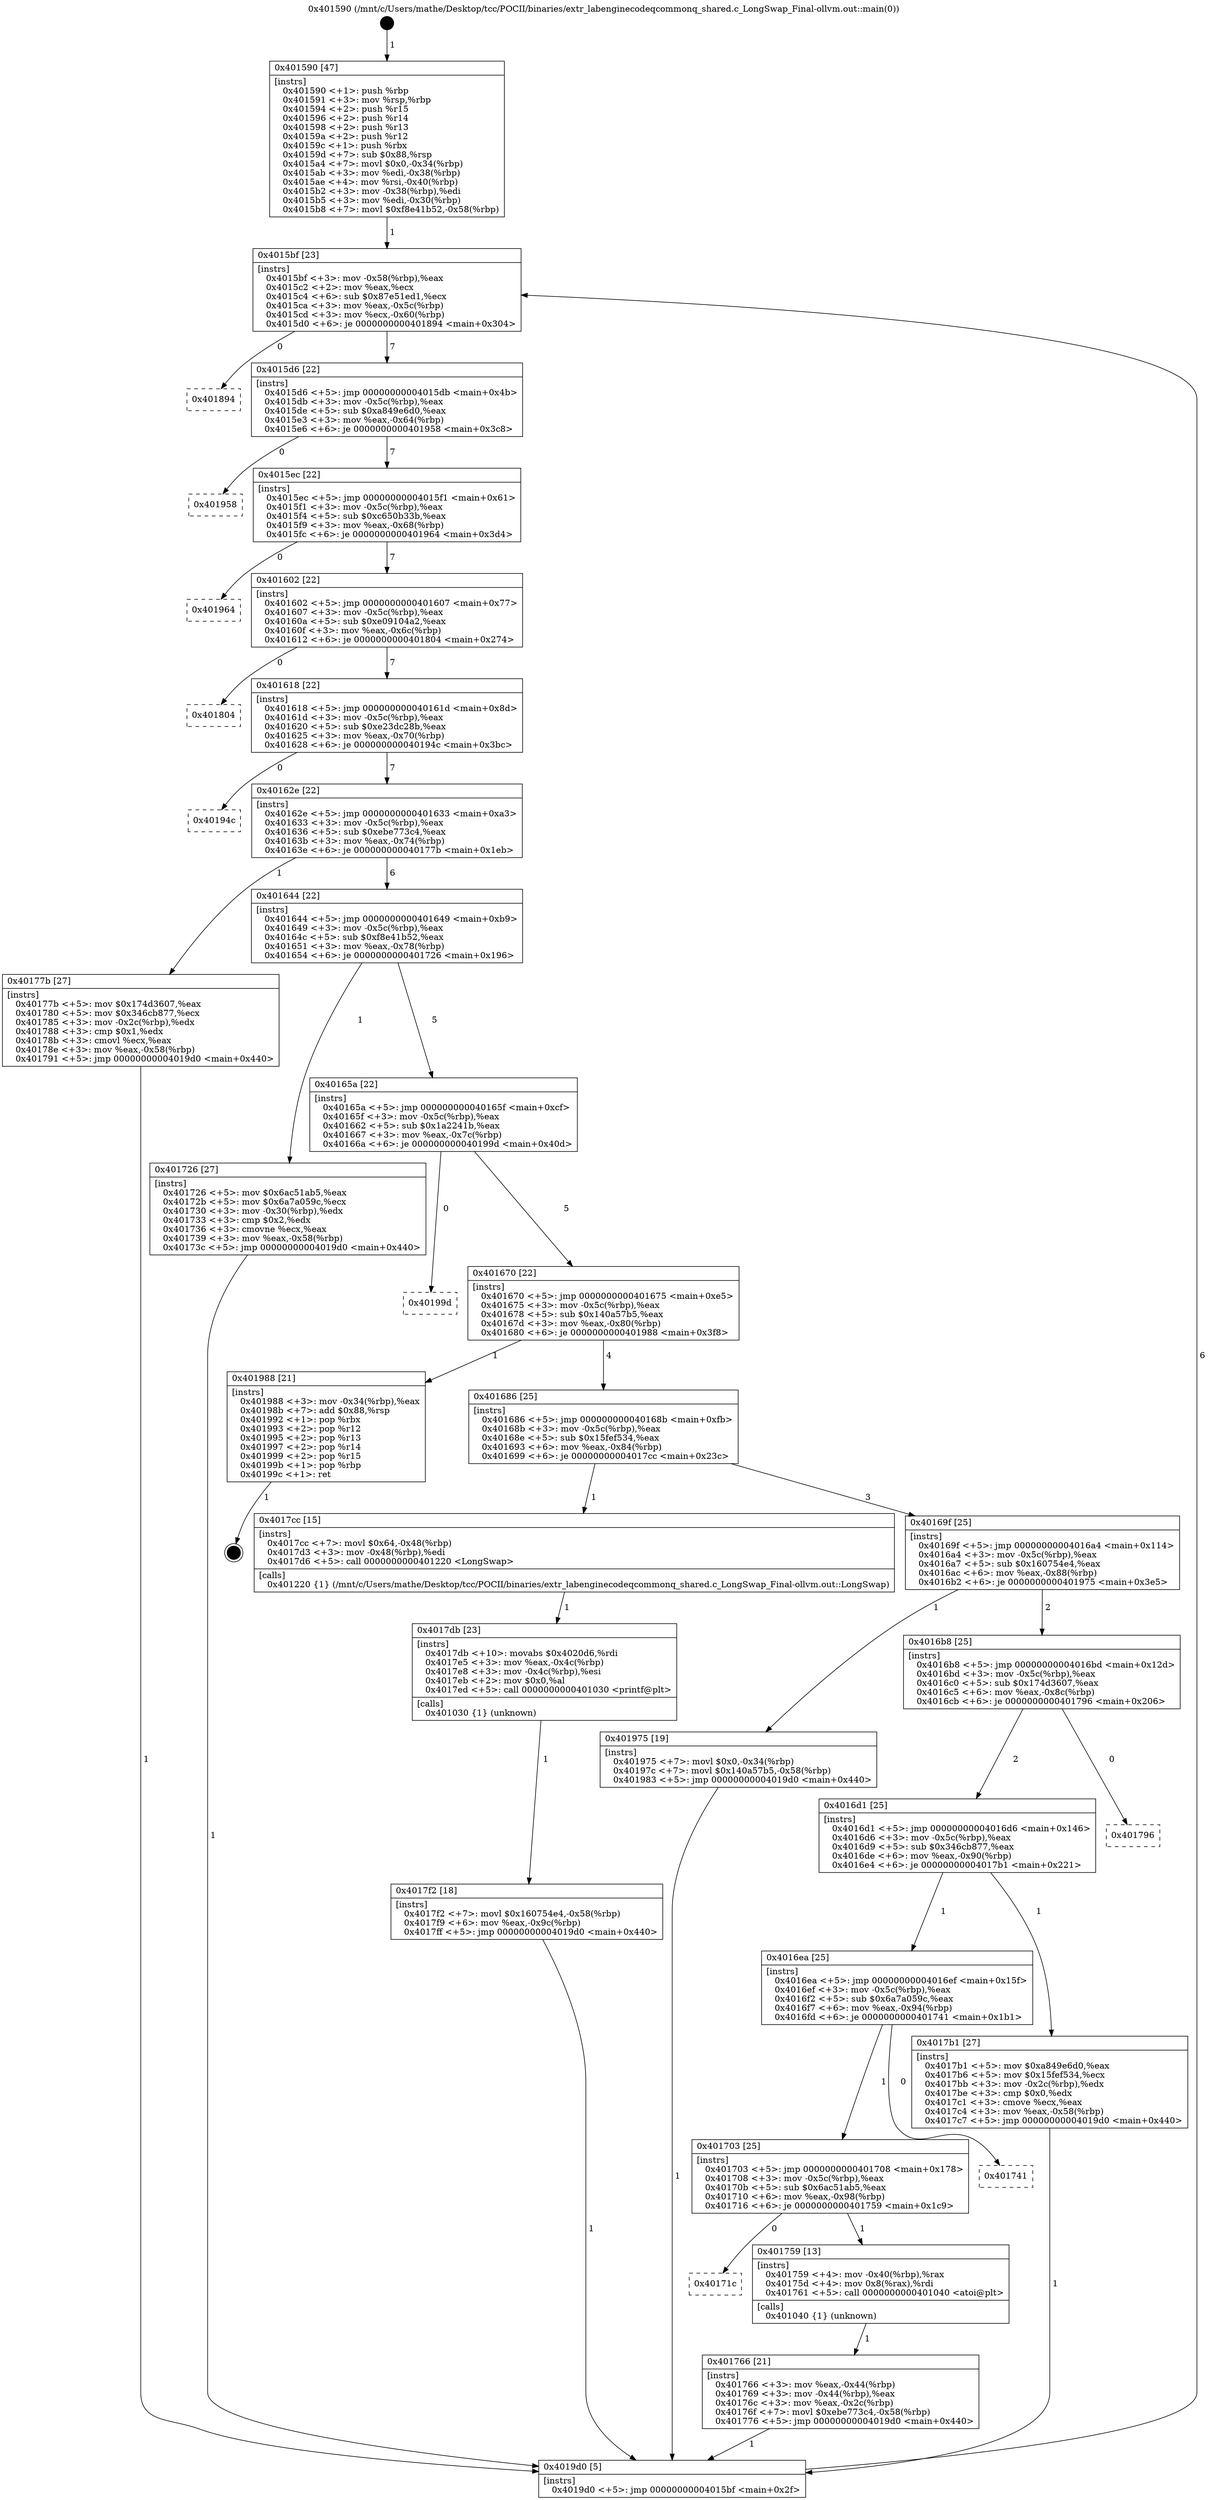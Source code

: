 digraph "0x401590" {
  label = "0x401590 (/mnt/c/Users/mathe/Desktop/tcc/POCII/binaries/extr_labenginecodeqcommonq_shared.c_LongSwap_Final-ollvm.out::main(0))"
  labelloc = "t"
  node[shape=record]

  Entry [label="",width=0.3,height=0.3,shape=circle,fillcolor=black,style=filled]
  "0x4015bf" [label="{
     0x4015bf [23]\l
     | [instrs]\l
     &nbsp;&nbsp;0x4015bf \<+3\>: mov -0x58(%rbp),%eax\l
     &nbsp;&nbsp;0x4015c2 \<+2\>: mov %eax,%ecx\l
     &nbsp;&nbsp;0x4015c4 \<+6\>: sub $0x87e51ed1,%ecx\l
     &nbsp;&nbsp;0x4015ca \<+3\>: mov %eax,-0x5c(%rbp)\l
     &nbsp;&nbsp;0x4015cd \<+3\>: mov %ecx,-0x60(%rbp)\l
     &nbsp;&nbsp;0x4015d0 \<+6\>: je 0000000000401894 \<main+0x304\>\l
  }"]
  "0x401894" [label="{
     0x401894\l
  }", style=dashed]
  "0x4015d6" [label="{
     0x4015d6 [22]\l
     | [instrs]\l
     &nbsp;&nbsp;0x4015d6 \<+5\>: jmp 00000000004015db \<main+0x4b\>\l
     &nbsp;&nbsp;0x4015db \<+3\>: mov -0x5c(%rbp),%eax\l
     &nbsp;&nbsp;0x4015de \<+5\>: sub $0xa849e6d0,%eax\l
     &nbsp;&nbsp;0x4015e3 \<+3\>: mov %eax,-0x64(%rbp)\l
     &nbsp;&nbsp;0x4015e6 \<+6\>: je 0000000000401958 \<main+0x3c8\>\l
  }"]
  Exit [label="",width=0.3,height=0.3,shape=circle,fillcolor=black,style=filled,peripheries=2]
  "0x401958" [label="{
     0x401958\l
  }", style=dashed]
  "0x4015ec" [label="{
     0x4015ec [22]\l
     | [instrs]\l
     &nbsp;&nbsp;0x4015ec \<+5\>: jmp 00000000004015f1 \<main+0x61\>\l
     &nbsp;&nbsp;0x4015f1 \<+3\>: mov -0x5c(%rbp),%eax\l
     &nbsp;&nbsp;0x4015f4 \<+5\>: sub $0xc650b33b,%eax\l
     &nbsp;&nbsp;0x4015f9 \<+3\>: mov %eax,-0x68(%rbp)\l
     &nbsp;&nbsp;0x4015fc \<+6\>: je 0000000000401964 \<main+0x3d4\>\l
  }"]
  "0x4017f2" [label="{
     0x4017f2 [18]\l
     | [instrs]\l
     &nbsp;&nbsp;0x4017f2 \<+7\>: movl $0x160754e4,-0x58(%rbp)\l
     &nbsp;&nbsp;0x4017f9 \<+6\>: mov %eax,-0x9c(%rbp)\l
     &nbsp;&nbsp;0x4017ff \<+5\>: jmp 00000000004019d0 \<main+0x440\>\l
  }"]
  "0x401964" [label="{
     0x401964\l
  }", style=dashed]
  "0x401602" [label="{
     0x401602 [22]\l
     | [instrs]\l
     &nbsp;&nbsp;0x401602 \<+5\>: jmp 0000000000401607 \<main+0x77\>\l
     &nbsp;&nbsp;0x401607 \<+3\>: mov -0x5c(%rbp),%eax\l
     &nbsp;&nbsp;0x40160a \<+5\>: sub $0xe09104a2,%eax\l
     &nbsp;&nbsp;0x40160f \<+3\>: mov %eax,-0x6c(%rbp)\l
     &nbsp;&nbsp;0x401612 \<+6\>: je 0000000000401804 \<main+0x274\>\l
  }"]
  "0x4017db" [label="{
     0x4017db [23]\l
     | [instrs]\l
     &nbsp;&nbsp;0x4017db \<+10\>: movabs $0x4020d6,%rdi\l
     &nbsp;&nbsp;0x4017e5 \<+3\>: mov %eax,-0x4c(%rbp)\l
     &nbsp;&nbsp;0x4017e8 \<+3\>: mov -0x4c(%rbp),%esi\l
     &nbsp;&nbsp;0x4017eb \<+2\>: mov $0x0,%al\l
     &nbsp;&nbsp;0x4017ed \<+5\>: call 0000000000401030 \<printf@plt\>\l
     | [calls]\l
     &nbsp;&nbsp;0x401030 \{1\} (unknown)\l
  }"]
  "0x401804" [label="{
     0x401804\l
  }", style=dashed]
  "0x401618" [label="{
     0x401618 [22]\l
     | [instrs]\l
     &nbsp;&nbsp;0x401618 \<+5\>: jmp 000000000040161d \<main+0x8d\>\l
     &nbsp;&nbsp;0x40161d \<+3\>: mov -0x5c(%rbp),%eax\l
     &nbsp;&nbsp;0x401620 \<+5\>: sub $0xe23dc28b,%eax\l
     &nbsp;&nbsp;0x401625 \<+3\>: mov %eax,-0x70(%rbp)\l
     &nbsp;&nbsp;0x401628 \<+6\>: je 000000000040194c \<main+0x3bc\>\l
  }"]
  "0x401766" [label="{
     0x401766 [21]\l
     | [instrs]\l
     &nbsp;&nbsp;0x401766 \<+3\>: mov %eax,-0x44(%rbp)\l
     &nbsp;&nbsp;0x401769 \<+3\>: mov -0x44(%rbp),%eax\l
     &nbsp;&nbsp;0x40176c \<+3\>: mov %eax,-0x2c(%rbp)\l
     &nbsp;&nbsp;0x40176f \<+7\>: movl $0xebe773c4,-0x58(%rbp)\l
     &nbsp;&nbsp;0x401776 \<+5\>: jmp 00000000004019d0 \<main+0x440\>\l
  }"]
  "0x40194c" [label="{
     0x40194c\l
  }", style=dashed]
  "0x40162e" [label="{
     0x40162e [22]\l
     | [instrs]\l
     &nbsp;&nbsp;0x40162e \<+5\>: jmp 0000000000401633 \<main+0xa3\>\l
     &nbsp;&nbsp;0x401633 \<+3\>: mov -0x5c(%rbp),%eax\l
     &nbsp;&nbsp;0x401636 \<+5\>: sub $0xebe773c4,%eax\l
     &nbsp;&nbsp;0x40163b \<+3\>: mov %eax,-0x74(%rbp)\l
     &nbsp;&nbsp;0x40163e \<+6\>: je 000000000040177b \<main+0x1eb\>\l
  }"]
  "0x40171c" [label="{
     0x40171c\l
  }", style=dashed]
  "0x40177b" [label="{
     0x40177b [27]\l
     | [instrs]\l
     &nbsp;&nbsp;0x40177b \<+5\>: mov $0x174d3607,%eax\l
     &nbsp;&nbsp;0x401780 \<+5\>: mov $0x346cb877,%ecx\l
     &nbsp;&nbsp;0x401785 \<+3\>: mov -0x2c(%rbp),%edx\l
     &nbsp;&nbsp;0x401788 \<+3\>: cmp $0x1,%edx\l
     &nbsp;&nbsp;0x40178b \<+3\>: cmovl %ecx,%eax\l
     &nbsp;&nbsp;0x40178e \<+3\>: mov %eax,-0x58(%rbp)\l
     &nbsp;&nbsp;0x401791 \<+5\>: jmp 00000000004019d0 \<main+0x440\>\l
  }"]
  "0x401644" [label="{
     0x401644 [22]\l
     | [instrs]\l
     &nbsp;&nbsp;0x401644 \<+5\>: jmp 0000000000401649 \<main+0xb9\>\l
     &nbsp;&nbsp;0x401649 \<+3\>: mov -0x5c(%rbp),%eax\l
     &nbsp;&nbsp;0x40164c \<+5\>: sub $0xf8e41b52,%eax\l
     &nbsp;&nbsp;0x401651 \<+3\>: mov %eax,-0x78(%rbp)\l
     &nbsp;&nbsp;0x401654 \<+6\>: je 0000000000401726 \<main+0x196\>\l
  }"]
  "0x401759" [label="{
     0x401759 [13]\l
     | [instrs]\l
     &nbsp;&nbsp;0x401759 \<+4\>: mov -0x40(%rbp),%rax\l
     &nbsp;&nbsp;0x40175d \<+4\>: mov 0x8(%rax),%rdi\l
     &nbsp;&nbsp;0x401761 \<+5\>: call 0000000000401040 \<atoi@plt\>\l
     | [calls]\l
     &nbsp;&nbsp;0x401040 \{1\} (unknown)\l
  }"]
  "0x401726" [label="{
     0x401726 [27]\l
     | [instrs]\l
     &nbsp;&nbsp;0x401726 \<+5\>: mov $0x6ac51ab5,%eax\l
     &nbsp;&nbsp;0x40172b \<+5\>: mov $0x6a7a059c,%ecx\l
     &nbsp;&nbsp;0x401730 \<+3\>: mov -0x30(%rbp),%edx\l
     &nbsp;&nbsp;0x401733 \<+3\>: cmp $0x2,%edx\l
     &nbsp;&nbsp;0x401736 \<+3\>: cmovne %ecx,%eax\l
     &nbsp;&nbsp;0x401739 \<+3\>: mov %eax,-0x58(%rbp)\l
     &nbsp;&nbsp;0x40173c \<+5\>: jmp 00000000004019d0 \<main+0x440\>\l
  }"]
  "0x40165a" [label="{
     0x40165a [22]\l
     | [instrs]\l
     &nbsp;&nbsp;0x40165a \<+5\>: jmp 000000000040165f \<main+0xcf\>\l
     &nbsp;&nbsp;0x40165f \<+3\>: mov -0x5c(%rbp),%eax\l
     &nbsp;&nbsp;0x401662 \<+5\>: sub $0x1a2241b,%eax\l
     &nbsp;&nbsp;0x401667 \<+3\>: mov %eax,-0x7c(%rbp)\l
     &nbsp;&nbsp;0x40166a \<+6\>: je 000000000040199d \<main+0x40d\>\l
  }"]
  "0x4019d0" [label="{
     0x4019d0 [5]\l
     | [instrs]\l
     &nbsp;&nbsp;0x4019d0 \<+5\>: jmp 00000000004015bf \<main+0x2f\>\l
  }"]
  "0x401590" [label="{
     0x401590 [47]\l
     | [instrs]\l
     &nbsp;&nbsp;0x401590 \<+1\>: push %rbp\l
     &nbsp;&nbsp;0x401591 \<+3\>: mov %rsp,%rbp\l
     &nbsp;&nbsp;0x401594 \<+2\>: push %r15\l
     &nbsp;&nbsp;0x401596 \<+2\>: push %r14\l
     &nbsp;&nbsp;0x401598 \<+2\>: push %r13\l
     &nbsp;&nbsp;0x40159a \<+2\>: push %r12\l
     &nbsp;&nbsp;0x40159c \<+1\>: push %rbx\l
     &nbsp;&nbsp;0x40159d \<+7\>: sub $0x88,%rsp\l
     &nbsp;&nbsp;0x4015a4 \<+7\>: movl $0x0,-0x34(%rbp)\l
     &nbsp;&nbsp;0x4015ab \<+3\>: mov %edi,-0x38(%rbp)\l
     &nbsp;&nbsp;0x4015ae \<+4\>: mov %rsi,-0x40(%rbp)\l
     &nbsp;&nbsp;0x4015b2 \<+3\>: mov -0x38(%rbp),%edi\l
     &nbsp;&nbsp;0x4015b5 \<+3\>: mov %edi,-0x30(%rbp)\l
     &nbsp;&nbsp;0x4015b8 \<+7\>: movl $0xf8e41b52,-0x58(%rbp)\l
  }"]
  "0x401703" [label="{
     0x401703 [25]\l
     | [instrs]\l
     &nbsp;&nbsp;0x401703 \<+5\>: jmp 0000000000401708 \<main+0x178\>\l
     &nbsp;&nbsp;0x401708 \<+3\>: mov -0x5c(%rbp),%eax\l
     &nbsp;&nbsp;0x40170b \<+5\>: sub $0x6ac51ab5,%eax\l
     &nbsp;&nbsp;0x401710 \<+6\>: mov %eax,-0x98(%rbp)\l
     &nbsp;&nbsp;0x401716 \<+6\>: je 0000000000401759 \<main+0x1c9\>\l
  }"]
  "0x40199d" [label="{
     0x40199d\l
  }", style=dashed]
  "0x401670" [label="{
     0x401670 [22]\l
     | [instrs]\l
     &nbsp;&nbsp;0x401670 \<+5\>: jmp 0000000000401675 \<main+0xe5\>\l
     &nbsp;&nbsp;0x401675 \<+3\>: mov -0x5c(%rbp),%eax\l
     &nbsp;&nbsp;0x401678 \<+5\>: sub $0x140a57b5,%eax\l
     &nbsp;&nbsp;0x40167d \<+3\>: mov %eax,-0x80(%rbp)\l
     &nbsp;&nbsp;0x401680 \<+6\>: je 0000000000401988 \<main+0x3f8\>\l
  }"]
  "0x401741" [label="{
     0x401741\l
  }", style=dashed]
  "0x401988" [label="{
     0x401988 [21]\l
     | [instrs]\l
     &nbsp;&nbsp;0x401988 \<+3\>: mov -0x34(%rbp),%eax\l
     &nbsp;&nbsp;0x40198b \<+7\>: add $0x88,%rsp\l
     &nbsp;&nbsp;0x401992 \<+1\>: pop %rbx\l
     &nbsp;&nbsp;0x401993 \<+2\>: pop %r12\l
     &nbsp;&nbsp;0x401995 \<+2\>: pop %r13\l
     &nbsp;&nbsp;0x401997 \<+2\>: pop %r14\l
     &nbsp;&nbsp;0x401999 \<+2\>: pop %r15\l
     &nbsp;&nbsp;0x40199b \<+1\>: pop %rbp\l
     &nbsp;&nbsp;0x40199c \<+1\>: ret\l
  }"]
  "0x401686" [label="{
     0x401686 [25]\l
     | [instrs]\l
     &nbsp;&nbsp;0x401686 \<+5\>: jmp 000000000040168b \<main+0xfb\>\l
     &nbsp;&nbsp;0x40168b \<+3\>: mov -0x5c(%rbp),%eax\l
     &nbsp;&nbsp;0x40168e \<+5\>: sub $0x15fef534,%eax\l
     &nbsp;&nbsp;0x401693 \<+6\>: mov %eax,-0x84(%rbp)\l
     &nbsp;&nbsp;0x401699 \<+6\>: je 00000000004017cc \<main+0x23c\>\l
  }"]
  "0x4016ea" [label="{
     0x4016ea [25]\l
     | [instrs]\l
     &nbsp;&nbsp;0x4016ea \<+5\>: jmp 00000000004016ef \<main+0x15f\>\l
     &nbsp;&nbsp;0x4016ef \<+3\>: mov -0x5c(%rbp),%eax\l
     &nbsp;&nbsp;0x4016f2 \<+5\>: sub $0x6a7a059c,%eax\l
     &nbsp;&nbsp;0x4016f7 \<+6\>: mov %eax,-0x94(%rbp)\l
     &nbsp;&nbsp;0x4016fd \<+6\>: je 0000000000401741 \<main+0x1b1\>\l
  }"]
  "0x4017cc" [label="{
     0x4017cc [15]\l
     | [instrs]\l
     &nbsp;&nbsp;0x4017cc \<+7\>: movl $0x64,-0x48(%rbp)\l
     &nbsp;&nbsp;0x4017d3 \<+3\>: mov -0x48(%rbp),%edi\l
     &nbsp;&nbsp;0x4017d6 \<+5\>: call 0000000000401220 \<LongSwap\>\l
     | [calls]\l
     &nbsp;&nbsp;0x401220 \{1\} (/mnt/c/Users/mathe/Desktop/tcc/POCII/binaries/extr_labenginecodeqcommonq_shared.c_LongSwap_Final-ollvm.out::LongSwap)\l
  }"]
  "0x40169f" [label="{
     0x40169f [25]\l
     | [instrs]\l
     &nbsp;&nbsp;0x40169f \<+5\>: jmp 00000000004016a4 \<main+0x114\>\l
     &nbsp;&nbsp;0x4016a4 \<+3\>: mov -0x5c(%rbp),%eax\l
     &nbsp;&nbsp;0x4016a7 \<+5\>: sub $0x160754e4,%eax\l
     &nbsp;&nbsp;0x4016ac \<+6\>: mov %eax,-0x88(%rbp)\l
     &nbsp;&nbsp;0x4016b2 \<+6\>: je 0000000000401975 \<main+0x3e5\>\l
  }"]
  "0x4017b1" [label="{
     0x4017b1 [27]\l
     | [instrs]\l
     &nbsp;&nbsp;0x4017b1 \<+5\>: mov $0xa849e6d0,%eax\l
     &nbsp;&nbsp;0x4017b6 \<+5\>: mov $0x15fef534,%ecx\l
     &nbsp;&nbsp;0x4017bb \<+3\>: mov -0x2c(%rbp),%edx\l
     &nbsp;&nbsp;0x4017be \<+3\>: cmp $0x0,%edx\l
     &nbsp;&nbsp;0x4017c1 \<+3\>: cmove %ecx,%eax\l
     &nbsp;&nbsp;0x4017c4 \<+3\>: mov %eax,-0x58(%rbp)\l
     &nbsp;&nbsp;0x4017c7 \<+5\>: jmp 00000000004019d0 \<main+0x440\>\l
  }"]
  "0x401975" [label="{
     0x401975 [19]\l
     | [instrs]\l
     &nbsp;&nbsp;0x401975 \<+7\>: movl $0x0,-0x34(%rbp)\l
     &nbsp;&nbsp;0x40197c \<+7\>: movl $0x140a57b5,-0x58(%rbp)\l
     &nbsp;&nbsp;0x401983 \<+5\>: jmp 00000000004019d0 \<main+0x440\>\l
  }"]
  "0x4016b8" [label="{
     0x4016b8 [25]\l
     | [instrs]\l
     &nbsp;&nbsp;0x4016b8 \<+5\>: jmp 00000000004016bd \<main+0x12d\>\l
     &nbsp;&nbsp;0x4016bd \<+3\>: mov -0x5c(%rbp),%eax\l
     &nbsp;&nbsp;0x4016c0 \<+5\>: sub $0x174d3607,%eax\l
     &nbsp;&nbsp;0x4016c5 \<+6\>: mov %eax,-0x8c(%rbp)\l
     &nbsp;&nbsp;0x4016cb \<+6\>: je 0000000000401796 \<main+0x206\>\l
  }"]
  "0x4016d1" [label="{
     0x4016d1 [25]\l
     | [instrs]\l
     &nbsp;&nbsp;0x4016d1 \<+5\>: jmp 00000000004016d6 \<main+0x146\>\l
     &nbsp;&nbsp;0x4016d6 \<+3\>: mov -0x5c(%rbp),%eax\l
     &nbsp;&nbsp;0x4016d9 \<+5\>: sub $0x346cb877,%eax\l
     &nbsp;&nbsp;0x4016de \<+6\>: mov %eax,-0x90(%rbp)\l
     &nbsp;&nbsp;0x4016e4 \<+6\>: je 00000000004017b1 \<main+0x221\>\l
  }"]
  "0x401796" [label="{
     0x401796\l
  }", style=dashed]
  Entry -> "0x401590" [label=" 1"]
  "0x4015bf" -> "0x401894" [label=" 0"]
  "0x4015bf" -> "0x4015d6" [label=" 7"]
  "0x401988" -> Exit [label=" 1"]
  "0x4015d6" -> "0x401958" [label=" 0"]
  "0x4015d6" -> "0x4015ec" [label=" 7"]
  "0x401975" -> "0x4019d0" [label=" 1"]
  "0x4015ec" -> "0x401964" [label=" 0"]
  "0x4015ec" -> "0x401602" [label=" 7"]
  "0x4017f2" -> "0x4019d0" [label=" 1"]
  "0x401602" -> "0x401804" [label=" 0"]
  "0x401602" -> "0x401618" [label=" 7"]
  "0x4017db" -> "0x4017f2" [label=" 1"]
  "0x401618" -> "0x40194c" [label=" 0"]
  "0x401618" -> "0x40162e" [label=" 7"]
  "0x4017cc" -> "0x4017db" [label=" 1"]
  "0x40162e" -> "0x40177b" [label=" 1"]
  "0x40162e" -> "0x401644" [label=" 6"]
  "0x4017b1" -> "0x4019d0" [label=" 1"]
  "0x401644" -> "0x401726" [label=" 1"]
  "0x401644" -> "0x40165a" [label=" 5"]
  "0x401726" -> "0x4019d0" [label=" 1"]
  "0x401590" -> "0x4015bf" [label=" 1"]
  "0x4019d0" -> "0x4015bf" [label=" 6"]
  "0x40177b" -> "0x4019d0" [label=" 1"]
  "0x40165a" -> "0x40199d" [label=" 0"]
  "0x40165a" -> "0x401670" [label=" 5"]
  "0x401759" -> "0x401766" [label=" 1"]
  "0x401670" -> "0x401988" [label=" 1"]
  "0x401670" -> "0x401686" [label=" 4"]
  "0x401703" -> "0x40171c" [label=" 0"]
  "0x401686" -> "0x4017cc" [label=" 1"]
  "0x401686" -> "0x40169f" [label=" 3"]
  "0x401766" -> "0x4019d0" [label=" 1"]
  "0x40169f" -> "0x401975" [label=" 1"]
  "0x40169f" -> "0x4016b8" [label=" 2"]
  "0x4016ea" -> "0x401703" [label=" 1"]
  "0x4016b8" -> "0x401796" [label=" 0"]
  "0x4016b8" -> "0x4016d1" [label=" 2"]
  "0x4016ea" -> "0x401741" [label=" 0"]
  "0x4016d1" -> "0x4017b1" [label=" 1"]
  "0x4016d1" -> "0x4016ea" [label=" 1"]
  "0x401703" -> "0x401759" [label=" 1"]
}
